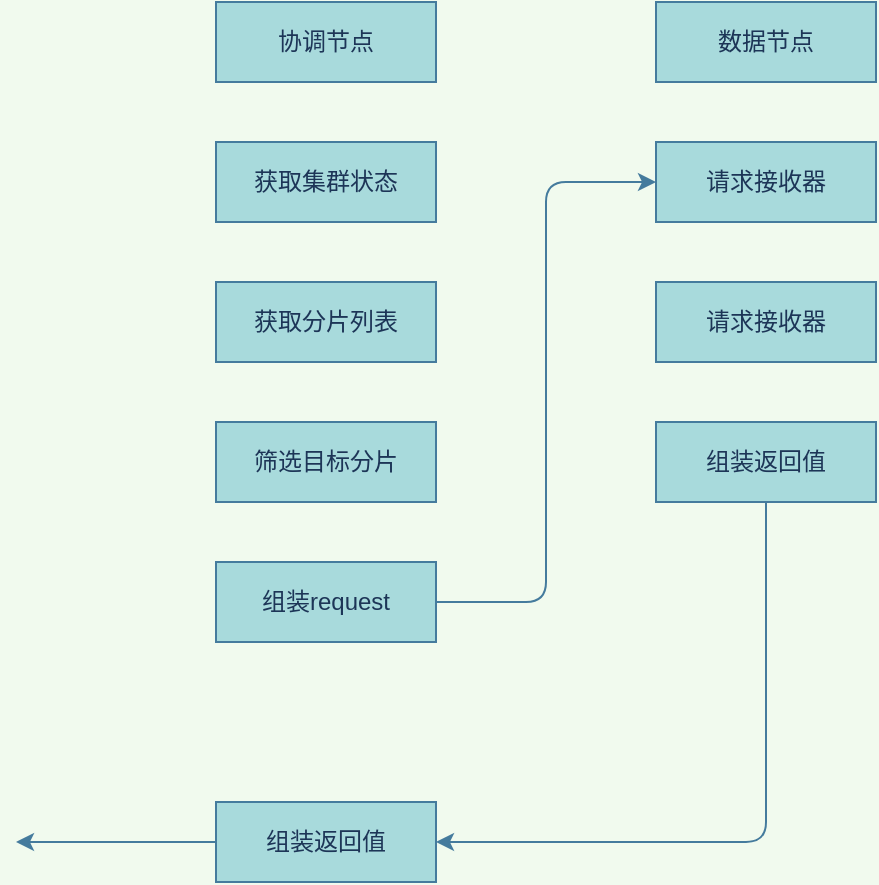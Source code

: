 <mxfile>
    <diagram id="gfplt9yv-VDIsKgR9JF1" name="第 1 页">
        <mxGraphModel dx="733" dy="523" grid="1" gridSize="10" guides="1" tooltips="1" connect="1" arrows="1" fold="1" page="1" pageScale="1" pageWidth="827" pageHeight="1169" background="#F1FAEE" math="0" shadow="0">
            <root>
                <mxCell id="0"/>
                <mxCell id="1" parent="0"/>
                <mxCell id="2" value="协调节点" style="rounded=0;whiteSpace=wrap;html=1;sketch=0;fontColor=#1D3557;strokeColor=#457B9D;fillColor=#A8DADC;" vertex="1" parent="1">
                    <mxGeometry x="160" y="70" width="110" height="40" as="geometry"/>
                </mxCell>
                <mxCell id="3" value="数据节点" style="rounded=0;whiteSpace=wrap;html=1;sketch=0;fontColor=#1D3557;strokeColor=#457B9D;fillColor=#A8DADC;" vertex="1" parent="1">
                    <mxGeometry x="380" y="70" width="110" height="40" as="geometry"/>
                </mxCell>
                <mxCell id="4" value="获取集群状态" style="rounded=0;whiteSpace=wrap;html=1;sketch=0;fontColor=#1D3557;strokeColor=#457B9D;fillColor=#A8DADC;" vertex="1" parent="1">
                    <mxGeometry x="160" y="140" width="110" height="40" as="geometry"/>
                </mxCell>
                <mxCell id="5" value="获取分片列表" style="rounded=0;whiteSpace=wrap;html=1;sketch=0;fontColor=#1D3557;strokeColor=#457B9D;fillColor=#A8DADC;" vertex="1" parent="1">
                    <mxGeometry x="160" y="210" width="110" height="40" as="geometry"/>
                </mxCell>
                <mxCell id="6" value="筛选目标分片" style="rounded=0;whiteSpace=wrap;html=1;sketch=0;fontColor=#1D3557;strokeColor=#457B9D;fillColor=#A8DADC;" vertex="1" parent="1">
                    <mxGeometry x="160" y="280" width="110" height="40" as="geometry"/>
                </mxCell>
                <mxCell id="12" style="edgeStyle=orthogonalEdgeStyle;curved=0;rounded=1;sketch=0;orthogonalLoop=1;jettySize=auto;html=1;entryX=0;entryY=0.5;entryDx=0;entryDy=0;fontColor=#1D3557;strokeColor=#457B9D;fillColor=#A8DADC;" edge="1" parent="1" source="7" target="8">
                    <mxGeometry relative="1" as="geometry"/>
                </mxCell>
                <mxCell id="7" value="组装request" style="rounded=0;whiteSpace=wrap;html=1;sketch=0;fontColor=#1D3557;strokeColor=#457B9D;fillColor=#A8DADC;" vertex="1" parent="1">
                    <mxGeometry x="160" y="350" width="110" height="40" as="geometry"/>
                </mxCell>
                <mxCell id="8" value="请求接收器" style="rounded=0;whiteSpace=wrap;html=1;sketch=0;fontColor=#1D3557;strokeColor=#457B9D;fillColor=#A8DADC;" vertex="1" parent="1">
                    <mxGeometry x="380" y="140" width="110" height="40" as="geometry"/>
                </mxCell>
                <mxCell id="9" value="请求接收器" style="rounded=0;whiteSpace=wrap;html=1;sketch=0;fontColor=#1D3557;strokeColor=#457B9D;fillColor=#A8DADC;" vertex="1" parent="1">
                    <mxGeometry x="380" y="210" width="110" height="40" as="geometry"/>
                </mxCell>
                <mxCell id="13" style="edgeStyle=orthogonalEdgeStyle;curved=0;rounded=1;sketch=0;orthogonalLoop=1;jettySize=auto;html=1;fontColor=#1D3557;strokeColor=#457B9D;fillColor=#A8DADC;entryX=1;entryY=0.5;entryDx=0;entryDy=0;" edge="1" parent="1" source="11" target="14">
                    <mxGeometry relative="1" as="geometry">
                        <mxPoint x="370" y="510" as="targetPoint"/>
                        <Array as="points">
                            <mxPoint x="435" y="490"/>
                        </Array>
                    </mxGeometry>
                </mxCell>
                <mxCell id="11" value="组装返回值" style="rounded=0;whiteSpace=wrap;html=1;sketch=0;fontColor=#1D3557;strokeColor=#457B9D;fillColor=#A8DADC;" vertex="1" parent="1">
                    <mxGeometry x="380" y="280" width="110" height="40" as="geometry"/>
                </mxCell>
                <mxCell id="15" style="edgeStyle=orthogonalEdgeStyle;curved=0;rounded=1;sketch=0;orthogonalLoop=1;jettySize=auto;html=1;fontColor=#1D3557;strokeColor=#457B9D;fillColor=#A8DADC;" edge="1" parent="1" source="14">
                    <mxGeometry relative="1" as="geometry">
                        <mxPoint x="60" y="490" as="targetPoint"/>
                    </mxGeometry>
                </mxCell>
                <mxCell id="14" value="组装返回值" style="rounded=0;whiteSpace=wrap;html=1;sketch=0;fontColor=#1D3557;strokeColor=#457B9D;fillColor=#A8DADC;" vertex="1" parent="1">
                    <mxGeometry x="160" y="470" width="110" height="40" as="geometry"/>
                </mxCell>
            </root>
        </mxGraphModel>
    </diagram>
</mxfile>